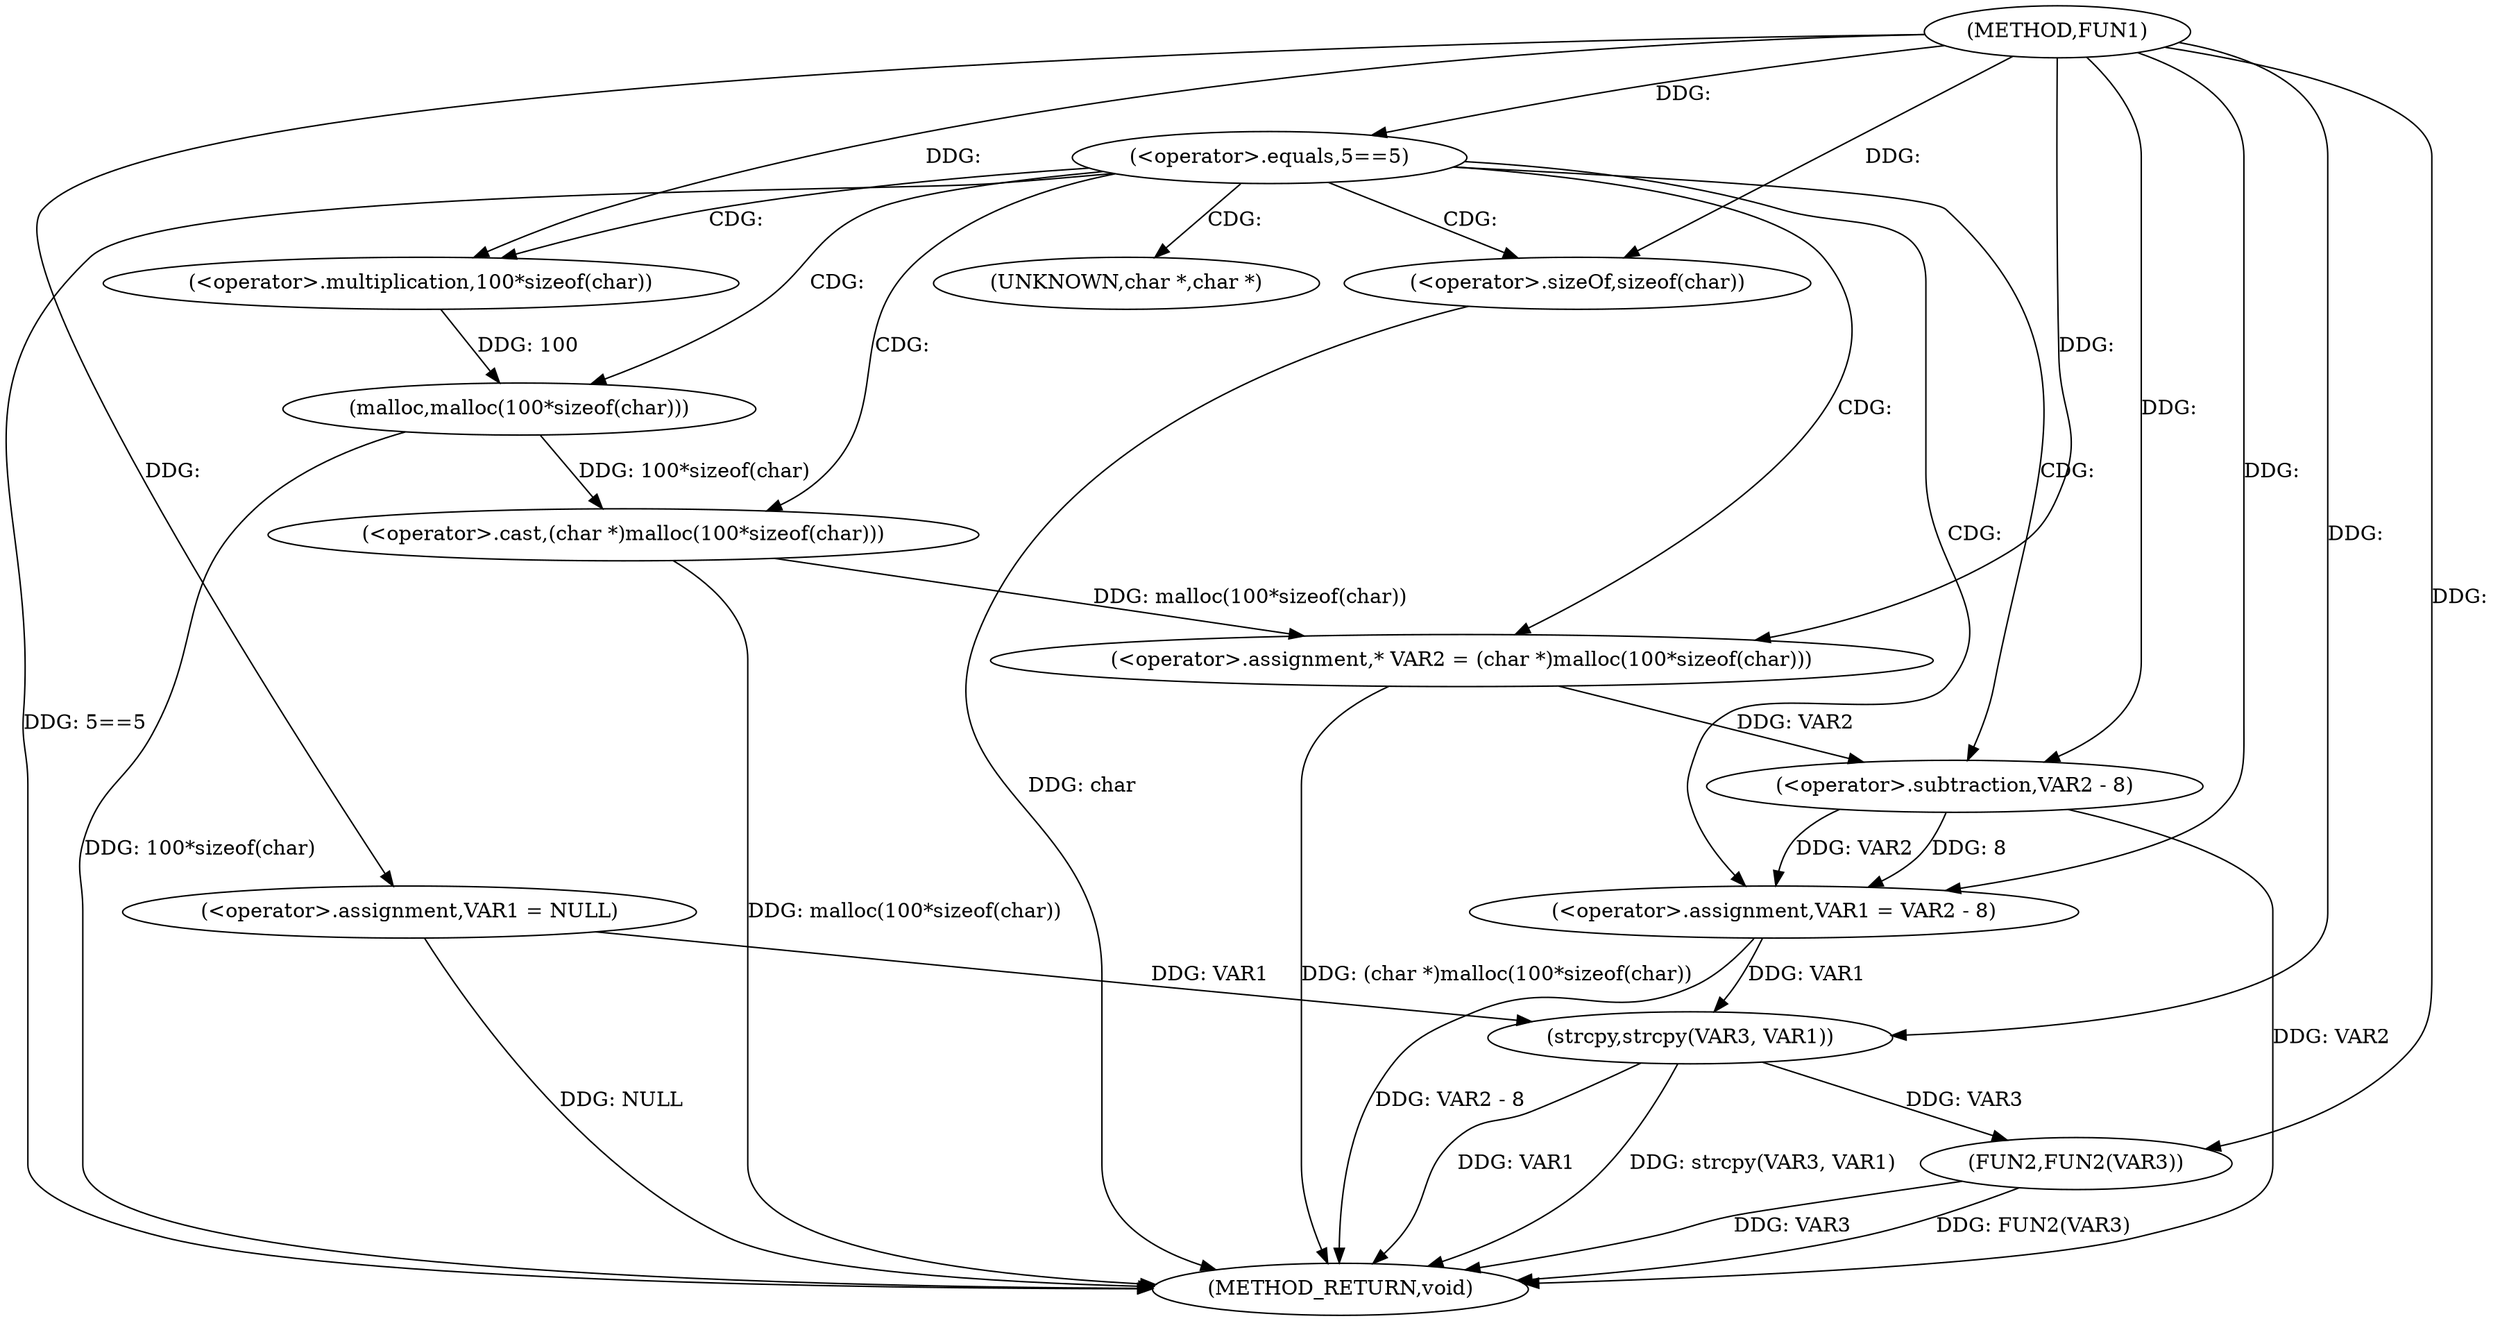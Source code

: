 digraph FUN1 {  
"1000100" [label = "(METHOD,FUN1)" ]
"1000134" [label = "(METHOD_RETURN,void)" ]
"1000103" [label = "(<operator>.assignment,VAR1 = NULL)" ]
"1000107" [label = "(<operator>.equals,5==5)" ]
"1000113" [label = "(<operator>.assignment,* VAR2 = (char *)malloc(100*sizeof(char)))" ]
"1000115" [label = "(<operator>.cast,(char *)malloc(100*sizeof(char)))" ]
"1000117" [label = "(malloc,malloc(100*sizeof(char)))" ]
"1000118" [label = "(<operator>.multiplication,100*sizeof(char))" ]
"1000120" [label = "(<operator>.sizeOf,sizeof(char))" ]
"1000122" [label = "(<operator>.assignment,VAR1 = VAR2 - 8)" ]
"1000124" [label = "(<operator>.subtraction,VAR2 - 8)" ]
"1000129" [label = "(strcpy,strcpy(VAR3, VAR1))" ]
"1000132" [label = "(FUN2,FUN2(VAR3))" ]
"1000116" [label = "(UNKNOWN,char *,char *)" ]
  "1000115" -> "1000134"  [ label = "DDG: malloc(100*sizeof(char))"] 
  "1000124" -> "1000134"  [ label = "DDG: VAR2"] 
  "1000107" -> "1000134"  [ label = "DDG: 5==5"] 
  "1000103" -> "1000134"  [ label = "DDG: NULL"] 
  "1000132" -> "1000134"  [ label = "DDG: FUN2(VAR3)"] 
  "1000117" -> "1000134"  [ label = "DDG: 100*sizeof(char)"] 
  "1000132" -> "1000134"  [ label = "DDG: VAR3"] 
  "1000129" -> "1000134"  [ label = "DDG: strcpy(VAR3, VAR1)"] 
  "1000113" -> "1000134"  [ label = "DDG: (char *)malloc(100*sizeof(char))"] 
  "1000120" -> "1000134"  [ label = "DDG: char"] 
  "1000129" -> "1000134"  [ label = "DDG: VAR1"] 
  "1000122" -> "1000134"  [ label = "DDG: VAR2 - 8"] 
  "1000100" -> "1000103"  [ label = "DDG: "] 
  "1000100" -> "1000107"  [ label = "DDG: "] 
  "1000115" -> "1000113"  [ label = "DDG: malloc(100*sizeof(char))"] 
  "1000100" -> "1000113"  [ label = "DDG: "] 
  "1000117" -> "1000115"  [ label = "DDG: 100*sizeof(char)"] 
  "1000118" -> "1000117"  [ label = "DDG: 100"] 
  "1000100" -> "1000118"  [ label = "DDG: "] 
  "1000100" -> "1000120"  [ label = "DDG: "] 
  "1000124" -> "1000122"  [ label = "DDG: VAR2"] 
  "1000124" -> "1000122"  [ label = "DDG: 8"] 
  "1000100" -> "1000122"  [ label = "DDG: "] 
  "1000113" -> "1000124"  [ label = "DDG: VAR2"] 
  "1000100" -> "1000124"  [ label = "DDG: "] 
  "1000100" -> "1000129"  [ label = "DDG: "] 
  "1000103" -> "1000129"  [ label = "DDG: VAR1"] 
  "1000122" -> "1000129"  [ label = "DDG: VAR1"] 
  "1000129" -> "1000132"  [ label = "DDG: VAR3"] 
  "1000100" -> "1000132"  [ label = "DDG: "] 
  "1000107" -> "1000124"  [ label = "CDG: "] 
  "1000107" -> "1000116"  [ label = "CDG: "] 
  "1000107" -> "1000115"  [ label = "CDG: "] 
  "1000107" -> "1000120"  [ label = "CDG: "] 
  "1000107" -> "1000117"  [ label = "CDG: "] 
  "1000107" -> "1000113"  [ label = "CDG: "] 
  "1000107" -> "1000118"  [ label = "CDG: "] 
  "1000107" -> "1000122"  [ label = "CDG: "] 
}
